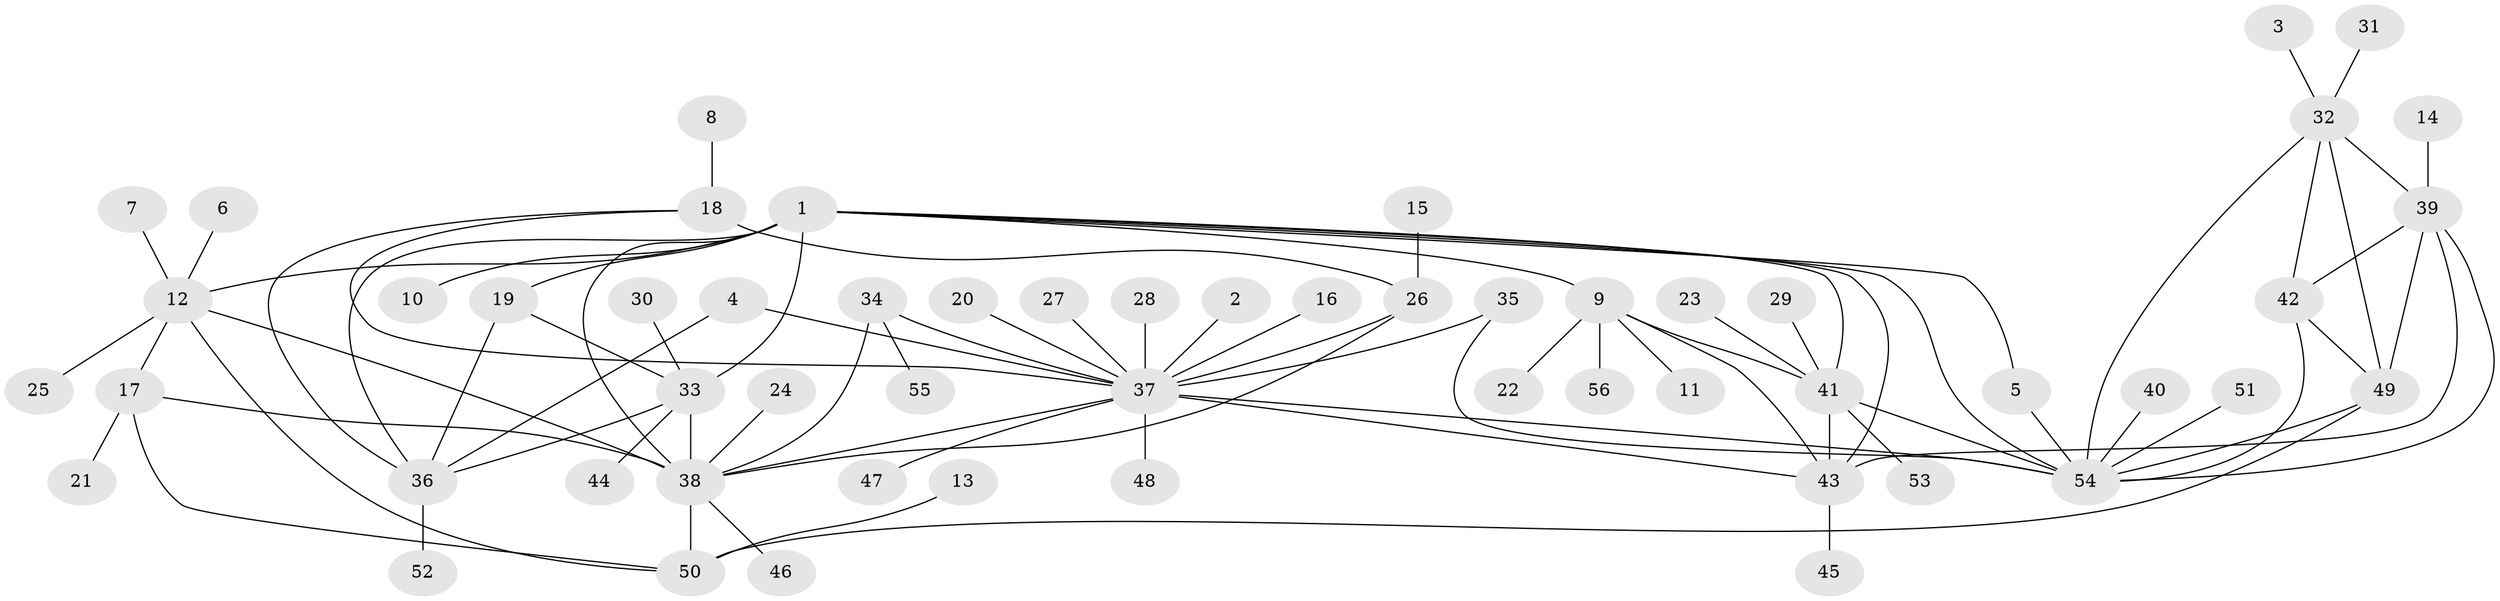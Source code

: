 // original degree distribution, {7: 0.045871559633027525, 6: 0.05504587155963303, 9: 0.01834862385321101, 8: 0.027522935779816515, 5: 0.03669724770642202, 12: 0.01834862385321101, 16: 0.009174311926605505, 4: 0.03669724770642202, 10: 0.009174311926605505, 2: 0.14678899082568808, 1: 0.5504587155963303, 3: 0.045871559633027525}
// Generated by graph-tools (version 1.1) at 2025/26/03/09/25 03:26:47]
// undirected, 56 vertices, 84 edges
graph export_dot {
graph [start="1"]
  node [color=gray90,style=filled];
  1;
  2;
  3;
  4;
  5;
  6;
  7;
  8;
  9;
  10;
  11;
  12;
  13;
  14;
  15;
  16;
  17;
  18;
  19;
  20;
  21;
  22;
  23;
  24;
  25;
  26;
  27;
  28;
  29;
  30;
  31;
  32;
  33;
  34;
  35;
  36;
  37;
  38;
  39;
  40;
  41;
  42;
  43;
  44;
  45;
  46;
  47;
  48;
  49;
  50;
  51;
  52;
  53;
  54;
  55;
  56;
  1 -- 5 [weight=1.0];
  1 -- 9 [weight=1.0];
  1 -- 10 [weight=1.0];
  1 -- 12 [weight=1.0];
  1 -- 19 [weight=2.0];
  1 -- 33 [weight=2.0];
  1 -- 36 [weight=2.0];
  1 -- 38 [weight=1.0];
  1 -- 41 [weight=1.0];
  1 -- 43 [weight=2.0];
  1 -- 54 [weight=1.0];
  2 -- 37 [weight=1.0];
  3 -- 32 [weight=1.0];
  4 -- 36 [weight=1.0];
  4 -- 37 [weight=1.0];
  5 -- 54 [weight=1.0];
  6 -- 12 [weight=1.0];
  7 -- 12 [weight=1.0];
  8 -- 18 [weight=1.0];
  9 -- 11 [weight=1.0];
  9 -- 22 [weight=1.0];
  9 -- 41 [weight=1.0];
  9 -- 43 [weight=2.0];
  9 -- 56 [weight=1.0];
  12 -- 17 [weight=1.0];
  12 -- 25 [weight=1.0];
  12 -- 38 [weight=2.0];
  12 -- 50 [weight=1.0];
  13 -- 50 [weight=1.0];
  14 -- 39 [weight=1.0];
  15 -- 26 [weight=1.0];
  16 -- 37 [weight=1.0];
  17 -- 21 [weight=1.0];
  17 -- 38 [weight=2.0];
  17 -- 50 [weight=1.0];
  18 -- 26 [weight=4.0];
  18 -- 36 [weight=1.0];
  18 -- 37 [weight=2.0];
  19 -- 33 [weight=1.0];
  19 -- 36 [weight=1.0];
  20 -- 37 [weight=1.0];
  23 -- 41 [weight=1.0];
  24 -- 38 [weight=1.0];
  26 -- 37 [weight=2.0];
  26 -- 38 [weight=1.0];
  27 -- 37 [weight=1.0];
  28 -- 37 [weight=1.0];
  29 -- 41 [weight=1.0];
  30 -- 33 [weight=1.0];
  31 -- 32 [weight=1.0];
  32 -- 39 [weight=1.0];
  32 -- 42 [weight=1.0];
  32 -- 49 [weight=1.0];
  32 -- 54 [weight=1.0];
  33 -- 36 [weight=1.0];
  33 -- 38 [weight=1.0];
  33 -- 44 [weight=1.0];
  34 -- 37 [weight=1.0];
  34 -- 38 [weight=1.0];
  34 -- 55 [weight=1.0];
  35 -- 37 [weight=1.0];
  35 -- 54 [weight=1.0];
  36 -- 52 [weight=1.0];
  37 -- 38 [weight=1.0];
  37 -- 43 [weight=1.0];
  37 -- 47 [weight=1.0];
  37 -- 48 [weight=1.0];
  37 -- 54 [weight=2.0];
  38 -- 46 [weight=1.0];
  38 -- 50 [weight=2.0];
  39 -- 42 [weight=1.0];
  39 -- 43 [weight=1.0];
  39 -- 49 [weight=1.0];
  39 -- 54 [weight=1.0];
  40 -- 54 [weight=2.0];
  41 -- 43 [weight=2.0];
  41 -- 53 [weight=1.0];
  41 -- 54 [weight=1.0];
  42 -- 49 [weight=1.0];
  42 -- 54 [weight=1.0];
  43 -- 45 [weight=1.0];
  49 -- 50 [weight=1.0];
  49 -- 54 [weight=1.0];
  51 -- 54 [weight=1.0];
}
